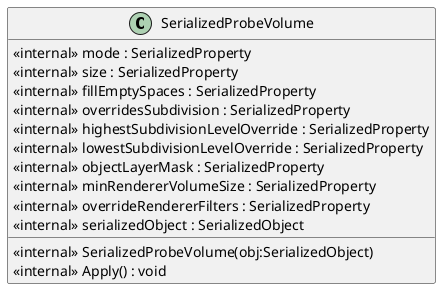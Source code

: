 @startuml
class SerializedProbeVolume {
    <<internal>> mode : SerializedProperty
    <<internal>> size : SerializedProperty
    <<internal>> fillEmptySpaces : SerializedProperty
    <<internal>> overridesSubdivision : SerializedProperty
    <<internal>> highestSubdivisionLevelOverride : SerializedProperty
    <<internal>> lowestSubdivisionLevelOverride : SerializedProperty
    <<internal>> objectLayerMask : SerializedProperty
    <<internal>> minRendererVolumeSize : SerializedProperty
    <<internal>> overrideRendererFilters : SerializedProperty
    <<internal>> serializedObject : SerializedObject
    <<internal>> SerializedProbeVolume(obj:SerializedObject)
    <<internal>> Apply() : void
}
@enduml
